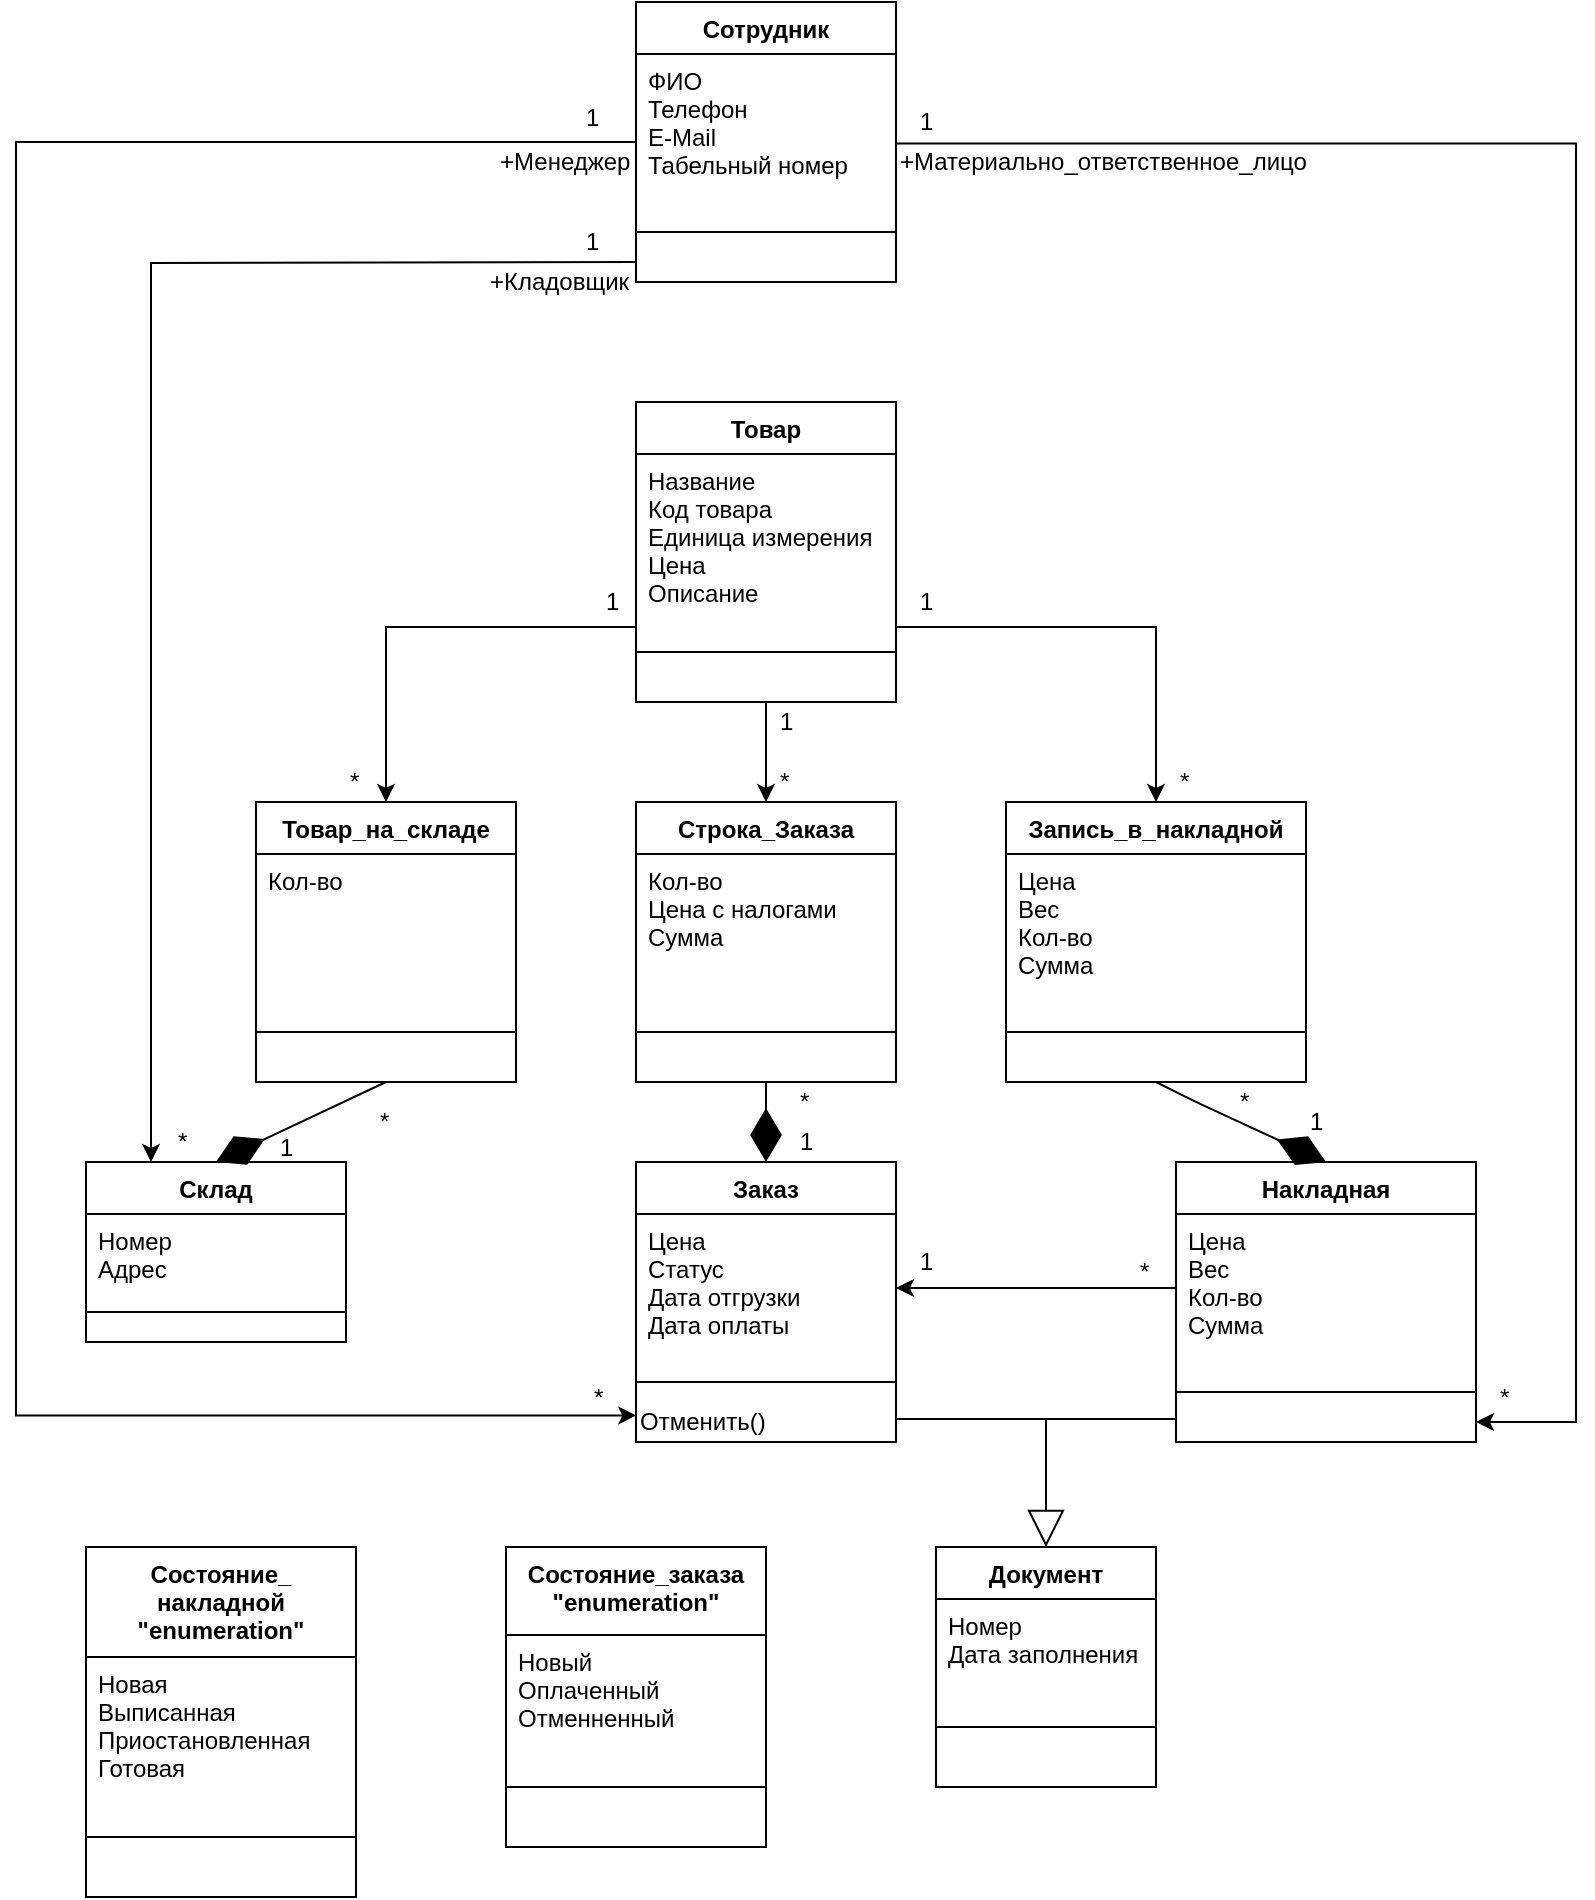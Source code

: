 <mxfile version="12.1.3" pages="1"><diagram id="rLAGJFyKcpUMrGNOx5Pr" name="Page-1"><mxGraphModel dx="2558" dy="803" grid="1" gridSize="10" guides="1" tooltips="1" connect="1" arrows="1" fold="1" page="1" pageScale="1" pageWidth="827" pageHeight="1169" math="0" shadow="0"><root><mxCell id="0"/><mxCell id="1" parent="0"/><mxCell id="Aq4Cn4UZ0JkInNNjJEAj-45" style="edgeStyle=orthogonalEdgeStyle;rounded=0;orthogonalLoop=1;jettySize=auto;html=1;entryX=0.001;entryY=0.335;entryDx=0;entryDy=0;entryPerimeter=0;" edge="1" parent="1" source="Aq4Cn4UZ0JkInNNjJEAj-1" target="Aq4Cn4UZ0JkInNNjJEAj-33"><mxGeometry relative="1" as="geometry"><Array as="points"><mxPoint x="20" y="110"/><mxPoint x="20" y="747"/></Array></mxGeometry></mxCell><mxCell id="Aq4Cn4UZ0JkInNNjJEAj-48" style="edgeStyle=orthogonalEdgeStyle;rounded=0;orthogonalLoop=1;jettySize=auto;html=1;entryX=0.25;entryY=0;entryDx=0;entryDy=0;" edge="1" parent="1" target="Aq4Cn4UZ0JkInNNjJEAj-20"><mxGeometry relative="1" as="geometry"><mxPoint x="330" y="170" as="sourcePoint"/></mxGeometry></mxCell><mxCell id="Aq4Cn4UZ0JkInNNjJEAj-1" value="Сотрудник" style="swimlane;fontStyle=1;align=center;verticalAlign=top;childLayout=stackLayout;horizontal=1;startSize=26;horizontalStack=0;resizeParent=1;resizeParentMax=0;resizeLast=0;collapsible=1;marginBottom=0;" vertex="1" parent="1"><mxGeometry x="330" y="40" width="130" height="140" as="geometry"/></mxCell><mxCell id="Aq4Cn4UZ0JkInNNjJEAj-2" value="ФИО&#10;Телефон&#10;E-Mail&#10;Табельный номер&#10;" style="text;strokeColor=none;fillColor=none;align=left;verticalAlign=top;spacingLeft=4;spacingRight=4;overflow=hidden;rotatable=0;points=[[0,0.5],[1,0.5]];portConstraint=eastwest;" vertex="1" parent="Aq4Cn4UZ0JkInNNjJEAj-1"><mxGeometry y="26" width="130" height="64" as="geometry"/></mxCell><mxCell id="Aq4Cn4UZ0JkInNNjJEAj-3" value="" style="line;strokeWidth=1;fillColor=none;align=left;verticalAlign=middle;spacingTop=-1;spacingLeft=3;spacingRight=3;rotatable=0;labelPosition=right;points=[];portConstraint=eastwest;" vertex="1" parent="Aq4Cn4UZ0JkInNNjJEAj-1"><mxGeometry y="90" width="130" height="50" as="geometry"/></mxCell><mxCell id="Aq4Cn4UZ0JkInNNjJEAj-61" style="edgeStyle=orthogonalEdgeStyle;rounded=0;orthogonalLoop=1;jettySize=auto;html=1;exitX=0;exitY=0.75;exitDx=0;exitDy=0;entryX=0.5;entryY=0;entryDx=0;entryDy=0;" edge="1" parent="1" source="Aq4Cn4UZ0JkInNNjJEAj-5" target="Aq4Cn4UZ0JkInNNjJEAj-8"><mxGeometry relative="1" as="geometry"/></mxCell><mxCell id="Aq4Cn4UZ0JkInNNjJEAj-62" style="edgeStyle=orthogonalEdgeStyle;rounded=0;orthogonalLoop=1;jettySize=auto;html=1;exitX=1;exitY=0.75;exitDx=0;exitDy=0;" edge="1" parent="1" source="Aq4Cn4UZ0JkInNNjJEAj-5" target="Aq4Cn4UZ0JkInNNjJEAj-14"><mxGeometry relative="1" as="geometry"/></mxCell><mxCell id="Aq4Cn4UZ0JkInNNjJEAj-63" style="edgeStyle=orthogonalEdgeStyle;rounded=0;orthogonalLoop=1;jettySize=auto;html=1;exitX=0.5;exitY=1;exitDx=0;exitDy=0;entryX=0.5;entryY=0;entryDx=0;entryDy=0;" edge="1" parent="1" source="Aq4Cn4UZ0JkInNNjJEAj-5" target="Aq4Cn4UZ0JkInNNjJEAj-11"><mxGeometry relative="1" as="geometry"/></mxCell><mxCell id="Aq4Cn4UZ0JkInNNjJEAj-5" value="Товар" style="swimlane;fontStyle=1;align=center;verticalAlign=top;childLayout=stackLayout;horizontal=1;startSize=26;horizontalStack=0;resizeParent=1;resizeParentMax=0;resizeLast=0;collapsible=1;marginBottom=0;" vertex="1" parent="1"><mxGeometry x="330" y="240" width="130" height="150" as="geometry"/></mxCell><mxCell id="Aq4Cn4UZ0JkInNNjJEAj-6" value="Название&#10;Код товара&#10;Единица измерения&#10;Цена&#10;Описание" style="text;strokeColor=none;fillColor=none;align=left;verticalAlign=top;spacingLeft=4;spacingRight=4;overflow=hidden;rotatable=0;points=[[0,0.5],[1,0.5]];portConstraint=eastwest;" vertex="1" parent="Aq4Cn4UZ0JkInNNjJEAj-5"><mxGeometry y="26" width="130" height="74" as="geometry"/></mxCell><mxCell id="Aq4Cn4UZ0JkInNNjJEAj-7" value="" style="line;strokeWidth=1;fillColor=none;align=left;verticalAlign=middle;spacingTop=-1;spacingLeft=3;spacingRight=3;rotatable=0;labelPosition=right;points=[];portConstraint=eastwest;" vertex="1" parent="Aq4Cn4UZ0JkInNNjJEAj-5"><mxGeometry y="100" width="130" height="50" as="geometry"/></mxCell><mxCell id="Aq4Cn4UZ0JkInNNjJEAj-8" value="Товар_на_складе" style="swimlane;fontStyle=1;align=center;verticalAlign=top;childLayout=stackLayout;horizontal=1;startSize=26;horizontalStack=0;resizeParent=1;resizeParentMax=0;resizeLast=0;collapsible=1;marginBottom=0;" vertex="1" parent="1"><mxGeometry x="140" y="440" width="130" height="140" as="geometry"/></mxCell><mxCell id="Aq4Cn4UZ0JkInNNjJEAj-9" value="Кол-во" style="text;strokeColor=none;fillColor=none;align=left;verticalAlign=top;spacingLeft=4;spacingRight=4;overflow=hidden;rotatable=0;points=[[0,0.5],[1,0.5]];portConstraint=eastwest;" vertex="1" parent="Aq4Cn4UZ0JkInNNjJEAj-8"><mxGeometry y="26" width="130" height="64" as="geometry"/></mxCell><mxCell id="Aq4Cn4UZ0JkInNNjJEAj-10" value="" style="line;strokeWidth=1;fillColor=none;align=left;verticalAlign=middle;spacingTop=-1;spacingLeft=3;spacingRight=3;rotatable=0;labelPosition=right;points=[];portConstraint=eastwest;" vertex="1" parent="Aq4Cn4UZ0JkInNNjJEAj-8"><mxGeometry y="90" width="130" height="50" as="geometry"/></mxCell><mxCell id="Aq4Cn4UZ0JkInNNjJEAj-11" value="Строка_Заказа" style="swimlane;fontStyle=1;align=center;verticalAlign=top;childLayout=stackLayout;horizontal=1;startSize=26;horizontalStack=0;resizeParent=1;resizeParentMax=0;resizeLast=0;collapsible=1;marginBottom=0;" vertex="1" parent="1"><mxGeometry x="330" y="440" width="130" height="140" as="geometry"/></mxCell><mxCell id="Aq4Cn4UZ0JkInNNjJEAj-12" value="Кол-во&#10;Цена с налогами&#10;Сумма" style="text;strokeColor=none;fillColor=none;align=left;verticalAlign=top;spacingLeft=4;spacingRight=4;overflow=hidden;rotatable=0;points=[[0,0.5],[1,0.5]];portConstraint=eastwest;" vertex="1" parent="Aq4Cn4UZ0JkInNNjJEAj-11"><mxGeometry y="26" width="130" height="64" as="geometry"/></mxCell><mxCell id="Aq4Cn4UZ0JkInNNjJEAj-13" value="" style="line;strokeWidth=1;fillColor=none;align=left;verticalAlign=middle;spacingTop=-1;spacingLeft=3;spacingRight=3;rotatable=0;labelPosition=right;points=[];portConstraint=eastwest;" vertex="1" parent="Aq4Cn4UZ0JkInNNjJEAj-11"><mxGeometry y="90" width="130" height="50" as="geometry"/></mxCell><mxCell id="Aq4Cn4UZ0JkInNNjJEAj-14" value="Запись_в_накладной" style="swimlane;fontStyle=1;align=center;verticalAlign=top;childLayout=stackLayout;horizontal=1;startSize=26;horizontalStack=0;resizeParent=1;resizeParentMax=0;resizeLast=0;collapsible=1;marginBottom=0;" vertex="1" parent="1"><mxGeometry x="515" y="440" width="150" height="140" as="geometry"/></mxCell><mxCell id="Aq4Cn4UZ0JkInNNjJEAj-15" value="Цена&#10;Вес&#10;Кол-во&#10;Сумма" style="text;strokeColor=none;fillColor=none;align=left;verticalAlign=top;spacingLeft=4;spacingRight=4;overflow=hidden;rotatable=0;points=[[0,0.5],[1,0.5]];portConstraint=eastwest;" vertex="1" parent="Aq4Cn4UZ0JkInNNjJEAj-14"><mxGeometry y="26" width="150" height="64" as="geometry"/></mxCell><mxCell id="Aq4Cn4UZ0JkInNNjJEAj-16" value="" style="line;strokeWidth=1;fillColor=none;align=left;verticalAlign=middle;spacingTop=-1;spacingLeft=3;spacingRight=3;rotatable=0;labelPosition=right;points=[];portConstraint=eastwest;" vertex="1" parent="Aq4Cn4UZ0JkInNNjJEAj-14"><mxGeometry y="90" width="150" height="50" as="geometry"/></mxCell><mxCell id="Aq4Cn4UZ0JkInNNjJEAj-20" value="Склад" style="swimlane;fontStyle=1;align=center;verticalAlign=top;childLayout=stackLayout;horizontal=1;startSize=26;horizontalStack=0;resizeParent=1;resizeParentMax=0;resizeLast=0;collapsible=1;marginBottom=0;" vertex="1" parent="1"><mxGeometry x="55" y="620" width="130" height="90" as="geometry"/></mxCell><mxCell id="Aq4Cn4UZ0JkInNNjJEAj-21" value="Номер&#10;Адрес" style="text;strokeColor=none;fillColor=none;align=left;verticalAlign=top;spacingLeft=4;spacingRight=4;overflow=hidden;rotatable=0;points=[[0,0.5],[1,0.5]];portConstraint=eastwest;" vertex="1" parent="Aq4Cn4UZ0JkInNNjJEAj-20"><mxGeometry y="26" width="130" height="34" as="geometry"/></mxCell><mxCell id="Aq4Cn4UZ0JkInNNjJEAj-22" value="" style="line;strokeWidth=1;fillColor=none;align=left;verticalAlign=middle;spacingTop=-1;spacingLeft=3;spacingRight=3;rotatable=0;labelPosition=right;points=[];portConstraint=eastwest;" vertex="1" parent="Aq4Cn4UZ0JkInNNjJEAj-20"><mxGeometry y="60" width="130" height="30" as="geometry"/></mxCell><mxCell id="Aq4Cn4UZ0JkInNNjJEAj-23" value="Заказ" style="swimlane;fontStyle=1;align=center;verticalAlign=top;childLayout=stackLayout;horizontal=1;startSize=26;horizontalStack=0;resizeParent=1;resizeParentMax=0;resizeLast=0;collapsible=1;marginBottom=0;" vertex="1" parent="1"><mxGeometry x="330" y="620" width="130" height="140" as="geometry"><mxRectangle x="330" y="620" width="60" height="26" as="alternateBounds"/></mxGeometry></mxCell><mxCell id="Aq4Cn4UZ0JkInNNjJEAj-24" value="Цена&#10;Статус&#10;Дата отгрузки&#10;Дата оплаты" style="text;strokeColor=none;fillColor=none;align=left;verticalAlign=top;spacingLeft=4;spacingRight=4;overflow=hidden;rotatable=0;points=[[0,0.5],[1,0.5]];portConstraint=eastwest;" vertex="1" parent="Aq4Cn4UZ0JkInNNjJEAj-23"><mxGeometry y="26" width="130" height="74" as="geometry"/></mxCell><mxCell id="Aq4Cn4UZ0JkInNNjJEAj-25" value="" style="line;strokeWidth=1;fillColor=none;align=left;verticalAlign=middle;spacingTop=-1;spacingLeft=3;spacingRight=3;rotatable=0;labelPosition=right;points=[];portConstraint=eastwest;" vertex="1" parent="Aq4Cn4UZ0JkInNNjJEAj-23"><mxGeometry y="100" width="130" height="20" as="geometry"/></mxCell><mxCell id="Aq4Cn4UZ0JkInNNjJEAj-33" value="Отменить()" style="text;html=1;resizable=0;points=[];autosize=1;align=left;verticalAlign=top;spacingTop=-4;" vertex="1" parent="Aq4Cn4UZ0JkInNNjJEAj-23"><mxGeometry y="120" width="130" height="20" as="geometry"/></mxCell><mxCell id="Aq4Cn4UZ0JkInNNjJEAj-26" value="Накладная" style="swimlane;fontStyle=1;align=center;verticalAlign=top;childLayout=stackLayout;horizontal=1;startSize=26;horizontalStack=0;resizeParent=1;resizeParentMax=0;resizeLast=0;collapsible=1;marginBottom=0;" vertex="1" parent="1"><mxGeometry x="600" y="620" width="150" height="140" as="geometry"/></mxCell><mxCell id="Aq4Cn4UZ0JkInNNjJEAj-27" value="Цена&#10;Вес&#10;Кол-во&#10;Сумма" style="text;strokeColor=none;fillColor=none;align=left;verticalAlign=top;spacingLeft=4;spacingRight=4;overflow=hidden;rotatable=0;points=[[0,0.5],[1,0.5]];portConstraint=eastwest;" vertex="1" parent="Aq4Cn4UZ0JkInNNjJEAj-26"><mxGeometry y="26" width="150" height="64" as="geometry"/></mxCell><mxCell id="Aq4Cn4UZ0JkInNNjJEAj-28" value="" style="line;strokeWidth=1;fillColor=none;align=left;verticalAlign=middle;spacingTop=-1;spacingLeft=3;spacingRight=3;rotatable=0;labelPosition=right;points=[];portConstraint=eastwest;" vertex="1" parent="Aq4Cn4UZ0JkInNNjJEAj-26"><mxGeometry y="90" width="150" height="50" as="geometry"/></mxCell><mxCell id="Aq4Cn4UZ0JkInNNjJEAj-34" value="Документ" style="swimlane;fontStyle=1;align=center;verticalAlign=top;childLayout=stackLayout;horizontal=1;startSize=26;horizontalStack=0;resizeParent=1;resizeParentMax=0;resizeLast=0;collapsible=1;marginBottom=0;" vertex="1" parent="1"><mxGeometry x="480" y="812.5" width="110" height="120" as="geometry"/></mxCell><mxCell id="Aq4Cn4UZ0JkInNNjJEAj-35" value="Номер&#10;Дата заполнения" style="text;strokeColor=none;fillColor=none;align=left;verticalAlign=top;spacingLeft=4;spacingRight=4;overflow=hidden;rotatable=0;points=[[0,0.5],[1,0.5]];portConstraint=eastwest;" vertex="1" parent="Aq4Cn4UZ0JkInNNjJEAj-34"><mxGeometry y="26" width="110" height="34" as="geometry"/></mxCell><mxCell id="Aq4Cn4UZ0JkInNNjJEAj-36" value="" style="line;strokeWidth=1;fillColor=none;align=left;verticalAlign=middle;spacingTop=-1;spacingLeft=3;spacingRight=3;rotatable=0;labelPosition=right;points=[];portConstraint=eastwest;" vertex="1" parent="Aq4Cn4UZ0JkInNNjJEAj-34"><mxGeometry y="60" width="110" height="60" as="geometry"/></mxCell><mxCell id="Aq4Cn4UZ0JkInNNjJEAj-38" value="Состояние_заказа&#10;&quot;enumeration&quot;" style="swimlane;fontStyle=1;align=center;verticalAlign=top;childLayout=stackLayout;horizontal=1;startSize=44;horizontalStack=0;resizeParent=1;resizeParentMax=0;resizeLast=0;collapsible=1;marginBottom=0;" vertex="1" parent="1"><mxGeometry x="265" y="812.5" width="130" height="150" as="geometry"/></mxCell><mxCell id="Aq4Cn4UZ0JkInNNjJEAj-39" value="Новый&#10;Оплаченный&#10;Отменненный" style="text;strokeColor=none;fillColor=none;align=left;verticalAlign=top;spacingLeft=4;spacingRight=4;overflow=hidden;rotatable=0;points=[[0,0.5],[1,0.5]];portConstraint=eastwest;" vertex="1" parent="Aq4Cn4UZ0JkInNNjJEAj-38"><mxGeometry y="44" width="130" height="46" as="geometry"/></mxCell><mxCell id="Aq4Cn4UZ0JkInNNjJEAj-40" value="" style="line;strokeWidth=1;fillColor=none;align=left;verticalAlign=middle;spacingTop=-1;spacingLeft=3;spacingRight=3;rotatable=0;labelPosition=right;points=[];portConstraint=eastwest;" vertex="1" parent="Aq4Cn4UZ0JkInNNjJEAj-38"><mxGeometry y="90" width="130" height="60" as="geometry"/></mxCell><mxCell id="Aq4Cn4UZ0JkInNNjJEAj-41" value="Состояние_&#10;накладной&#10;&quot;enumeration&quot;" style="swimlane;fontStyle=1;align=center;verticalAlign=top;childLayout=stackLayout;horizontal=1;startSize=55;horizontalStack=0;resizeParent=1;resizeParentMax=0;resizeLast=0;collapsible=1;marginBottom=0;" vertex="1" parent="1"><mxGeometry x="55" y="812.5" width="135" height="175" as="geometry"/></mxCell><mxCell id="Aq4Cn4UZ0JkInNNjJEAj-42" value="Новая&#10;Выписанная&#10;Приостановленная&#10;Готовая&#10;Отгруженная" style="text;strokeColor=none;fillColor=none;align=left;verticalAlign=top;spacingLeft=4;spacingRight=4;overflow=hidden;rotatable=0;points=[[0,0.5],[1,0.5]];portConstraint=eastwest;" vertex="1" parent="Aq4Cn4UZ0JkInNNjJEAj-41"><mxGeometry y="55" width="135" height="60" as="geometry"/></mxCell><mxCell id="Aq4Cn4UZ0JkInNNjJEAj-43" value="" style="line;strokeWidth=1;fillColor=none;align=left;verticalAlign=middle;spacingTop=-1;spacingLeft=3;spacingRight=3;rotatable=0;labelPosition=right;points=[];portConstraint=eastwest;" vertex="1" parent="Aq4Cn4UZ0JkInNNjJEAj-41"><mxGeometry y="115" width="135" height="60" as="geometry"/></mxCell><mxCell id="Aq4Cn4UZ0JkInNNjJEAj-46" value="1" style="text;html=1;resizable=0;points=[];autosize=1;align=left;verticalAlign=top;spacingTop=-4;" vertex="1" parent="1"><mxGeometry x="303" y="88" width="20" height="20" as="geometry"/></mxCell><mxCell id="Aq4Cn4UZ0JkInNNjJEAj-47" value="+Менеджер" style="text;html=1;resizable=0;points=[];autosize=1;align=left;verticalAlign=top;spacingTop=-4;" vertex="1" parent="1"><mxGeometry x="260" y="110" width="80" height="20" as="geometry"/></mxCell><mxCell id="Aq4Cn4UZ0JkInNNjJEAj-49" value="1" style="text;html=1;resizable=0;points=[];autosize=1;align=left;verticalAlign=top;spacingTop=-4;" vertex="1" parent="1"><mxGeometry x="303" y="150" width="20" height="20" as="geometry"/></mxCell><mxCell id="Aq4Cn4UZ0JkInNNjJEAj-50" value="+Кладовщик" style="text;html=1;resizable=0;points=[];autosize=1;align=left;verticalAlign=top;spacingTop=-4;" vertex="1" parent="1"><mxGeometry x="255" y="170" width="90" height="20" as="geometry"/></mxCell><mxCell id="Aq4Cn4UZ0JkInNNjJEAj-51" value="*" style="text;html=1;resizable=0;points=[];autosize=1;align=left;verticalAlign=top;spacingTop=-4;" vertex="1" parent="1"><mxGeometry x="307" y="728" width="20" height="20" as="geometry"/></mxCell><mxCell id="Aq4Cn4UZ0JkInNNjJEAj-52" value="*" style="text;html=1;resizable=0;points=[];autosize=1;align=left;verticalAlign=top;spacingTop=-4;" vertex="1" parent="1"><mxGeometry x="99" y="600" width="20" height="20" as="geometry"/></mxCell><mxCell id="Aq4Cn4UZ0JkInNNjJEAj-53" style="edgeStyle=orthogonalEdgeStyle;rounded=0;orthogonalLoop=1;jettySize=auto;html=1;exitX=1.001;exitY=0.699;exitDx=0;exitDy=0;exitPerimeter=0;" edge="1" parent="1" source="Aq4Cn4UZ0JkInNNjJEAj-2"><mxGeometry relative="1" as="geometry"><mxPoint x="750" y="750" as="targetPoint"/><Array as="points"><mxPoint x="800" y="111"/><mxPoint x="800" y="750"/></Array></mxGeometry></mxCell><mxCell id="Aq4Cn4UZ0JkInNNjJEAj-54" value="1" style="text;html=1;resizable=0;points=[];autosize=1;align=left;verticalAlign=top;spacingTop=-4;" vertex="1" parent="1"><mxGeometry x="470" y="90" width="20" height="20" as="geometry"/></mxCell><mxCell id="Aq4Cn4UZ0JkInNNjJEAj-55" value="+Материально_ответственное_лицо" style="text;html=1;resizable=0;points=[];autosize=1;align=left;verticalAlign=top;spacingTop=-4;" vertex="1" parent="1"><mxGeometry x="460" y="110" width="220" height="20" as="geometry"/></mxCell><mxCell id="Aq4Cn4UZ0JkInNNjJEAj-58" value="*" style="text;html=1;resizable=0;points=[];autosize=1;align=left;verticalAlign=top;spacingTop=-4;" vertex="1" parent="1"><mxGeometry x="760" y="728" width="20" height="20" as="geometry"/></mxCell><mxCell id="Aq4Cn4UZ0JkInNNjJEAj-64" value="1" style="text;html=1;resizable=0;points=[];autosize=1;align=left;verticalAlign=top;spacingTop=-4;" vertex="1" parent="1"><mxGeometry x="313" y="330" width="20" height="20" as="geometry"/></mxCell><mxCell id="Aq4Cn4UZ0JkInNNjJEAj-65" value="1" style="text;html=1;resizable=0;points=[];autosize=1;align=left;verticalAlign=top;spacingTop=-4;" vertex="1" parent="1"><mxGeometry x="400" y="390" width="20" height="20" as="geometry"/></mxCell><mxCell id="Aq4Cn4UZ0JkInNNjJEAj-66" value="1" style="text;html=1;resizable=0;points=[];autosize=1;align=left;verticalAlign=top;spacingTop=-4;" vertex="1" parent="1"><mxGeometry x="470" y="330" width="20" height="20" as="geometry"/></mxCell><mxCell id="Aq4Cn4UZ0JkInNNjJEAj-68" value="*" style="text;html=1;resizable=0;points=[];autosize=1;align=left;verticalAlign=top;spacingTop=-4;" vertex="1" parent="1"><mxGeometry x="400" y="420" width="20" height="20" as="geometry"/></mxCell><mxCell id="Aq4Cn4UZ0JkInNNjJEAj-69" value="*" style="text;html=1;resizable=0;points=[];autosize=1;align=left;verticalAlign=top;spacingTop=-4;" vertex="1" parent="1"><mxGeometry x="600" y="420" width="20" height="20" as="geometry"/></mxCell><mxCell id="Aq4Cn4UZ0JkInNNjJEAj-70" value="*" style="text;html=1;resizable=0;points=[];autosize=1;align=left;verticalAlign=top;spacingTop=-4;" vertex="1" parent="1"><mxGeometry x="185" y="420" width="20" height="20" as="geometry"/></mxCell><mxCell id="Aq4Cn4UZ0JkInNNjJEAj-71" value="" style="endArrow=diamondThin;endFill=1;endSize=24;html=1;exitX=0.5;exitY=1;exitDx=0;exitDy=0;entryX=0.5;entryY=0;entryDx=0;entryDy=0;" edge="1" parent="1" source="Aq4Cn4UZ0JkInNNjJEAj-11" target="Aq4Cn4UZ0JkInNNjJEAj-23"><mxGeometry width="160" relative="1" as="geometry"><mxPoint x="480" y="600" as="sourcePoint"/><mxPoint x="640" y="600" as="targetPoint"/></mxGeometry></mxCell><mxCell id="Aq4Cn4UZ0JkInNNjJEAj-72" value="1&lt;br&gt;" style="text;html=1;resizable=0;points=[];autosize=1;align=left;verticalAlign=top;spacingTop=-4;" vertex="1" parent="1"><mxGeometry x="410" y="600" width="20" height="20" as="geometry"/></mxCell><mxCell id="Aq4Cn4UZ0JkInNNjJEAj-73" value="*" style="text;html=1;resizable=0;points=[];autosize=1;align=left;verticalAlign=top;spacingTop=-4;" vertex="1" parent="1"><mxGeometry x="410" y="580" width="20" height="20" as="geometry"/></mxCell><mxCell id="Aq4Cn4UZ0JkInNNjJEAj-75" value="" style="endArrow=diamondThin;endFill=1;endSize=24;html=1;exitX=0.5;exitY=1;exitDx=0;exitDy=0;entryX=0.5;entryY=0;entryDx=0;entryDy=0;" edge="1" parent="1" source="Aq4Cn4UZ0JkInNNjJEAj-14" target="Aq4Cn4UZ0JkInNNjJEAj-26"><mxGeometry width="160" relative="1" as="geometry"><mxPoint x="600" y="600" as="sourcePoint"/><mxPoint x="760" y="600" as="targetPoint"/><Array as="points"><mxPoint x="610" y="590"/></Array></mxGeometry></mxCell><mxCell id="Aq4Cn4UZ0JkInNNjJEAj-76" value="" style="endArrow=diamondThin;endFill=1;endSize=24;html=1;exitX=0.5;exitY=1;exitDx=0;exitDy=0;entryX=0.5;entryY=0;entryDx=0;entryDy=0;" edge="1" parent="1" source="Aq4Cn4UZ0JkInNNjJEAj-8" target="Aq4Cn4UZ0JkInNNjJEAj-20"><mxGeometry width="160" relative="1" as="geometry"><mxPoint x="230" y="610" as="sourcePoint"/><mxPoint x="390" y="610" as="targetPoint"/></mxGeometry></mxCell><mxCell id="Aq4Cn4UZ0JkInNNjJEAj-77" value="*" style="text;html=1;resizable=0;points=[];autosize=1;align=left;verticalAlign=top;spacingTop=-4;" vertex="1" parent="1"><mxGeometry x="630" y="580" width="20" height="20" as="geometry"/></mxCell><mxCell id="Aq4Cn4UZ0JkInNNjJEAj-78" value="1&lt;br&gt;" style="text;html=1;resizable=0;points=[];autosize=1;align=left;verticalAlign=top;spacingTop=-4;" vertex="1" parent="1"><mxGeometry x="665" y="590" width="20" height="20" as="geometry"/></mxCell><mxCell id="Aq4Cn4UZ0JkInNNjJEAj-79" value="*" style="text;html=1;resizable=0;points=[];autosize=1;align=left;verticalAlign=top;spacingTop=-4;" vertex="1" parent="1"><mxGeometry x="200" y="590" width="20" height="20" as="geometry"/></mxCell><mxCell id="Aq4Cn4UZ0JkInNNjJEAj-81" value="1&lt;br&gt;" style="text;html=1;resizable=0;points=[];autosize=1;align=left;verticalAlign=top;spacingTop=-4;" vertex="1" parent="1"><mxGeometry x="149.5" y="603" width="20" height="20" as="geometry"/></mxCell><mxCell id="Aq4Cn4UZ0JkInNNjJEAj-83" style="edgeStyle=orthogonalEdgeStyle;rounded=0;orthogonalLoop=1;jettySize=auto;html=1;exitX=0;exitY=0.5;exitDx=0;exitDy=0;entryX=1;entryY=0.5;entryDx=0;entryDy=0;" edge="1" parent="1" source="Aq4Cn4UZ0JkInNNjJEAj-27" target="Aq4Cn4UZ0JkInNNjJEAj-24"><mxGeometry relative="1" as="geometry"><Array as="points"><mxPoint x="600" y="683"/></Array></mxGeometry></mxCell><mxCell id="Aq4Cn4UZ0JkInNNjJEAj-84" value="*" style="text;html=1;resizable=0;points=[];autosize=1;align=left;verticalAlign=top;spacingTop=-4;" vertex="1" parent="1"><mxGeometry x="580" y="665" width="20" height="20" as="geometry"/></mxCell><mxCell id="Aq4Cn4UZ0JkInNNjJEAj-85" value="1" style="text;html=1;resizable=0;points=[];autosize=1;align=left;verticalAlign=top;spacingTop=-4;" vertex="1" parent="1"><mxGeometry x="470" y="660" width="20" height="20" as="geometry"/></mxCell><mxCell id="Aq4Cn4UZ0JkInNNjJEAj-93" value="" style="endArrow=block;endSize=16;endFill=0;html=1;entryX=0.5;entryY=0;entryDx=0;entryDy=0;" edge="1" parent="1" target="Aq4Cn4UZ0JkInNNjJEAj-34"><mxGeometry y="-50" width="160" relative="1" as="geometry"><mxPoint x="535" y="748" as="sourcePoint"/><mxPoint x="790" y="810" as="targetPoint"/><mxPoint as="offset"/></mxGeometry></mxCell><mxCell id="Aq4Cn4UZ0JkInNNjJEAj-94" value="" style="endArrow=none;html=1;edgeStyle=orthogonalEdgeStyle;" edge="1" parent="1"><mxGeometry relative="1" as="geometry"><mxPoint x="460" y="748.5" as="sourcePoint"/><mxPoint x="600" y="748.5" as="targetPoint"/></mxGeometry></mxCell><mxCell id="Aq4Cn4UZ0JkInNNjJEAj-95" value="" style="resizable=0;html=1;align=left;verticalAlign=bottom;labelBackgroundColor=#ffffff;fontSize=10;" connectable="0" vertex="1" parent="Aq4Cn4UZ0JkInNNjJEAj-94"><mxGeometry x="-1" relative="1" as="geometry"/></mxCell><mxCell id="Aq4Cn4UZ0JkInNNjJEAj-96" value="" style="resizable=0;html=1;align=right;verticalAlign=bottom;labelBackgroundColor=#ffffff;fontSize=10;" connectable="0" vertex="1" parent="Aq4Cn4UZ0JkInNNjJEAj-94"><mxGeometry x="1" relative="1" as="geometry"/></mxCell></root></mxGraphModel></diagram></mxfile>